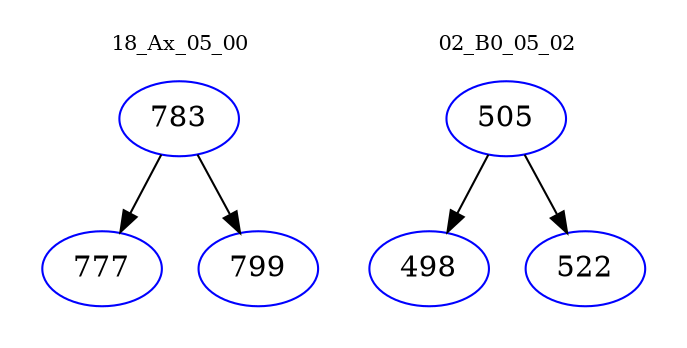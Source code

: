 digraph{
subgraph cluster_0 {
color = white
label = "18_Ax_05_00";
fontsize=10;
T0_783 [label="783", color="blue"]
T0_783 -> T0_777 [color="black"]
T0_777 [label="777", color="blue"]
T0_783 -> T0_799 [color="black"]
T0_799 [label="799", color="blue"]
}
subgraph cluster_1 {
color = white
label = "02_B0_05_02";
fontsize=10;
T1_505 [label="505", color="blue"]
T1_505 -> T1_498 [color="black"]
T1_498 [label="498", color="blue"]
T1_505 -> T1_522 [color="black"]
T1_522 [label="522", color="blue"]
}
}
